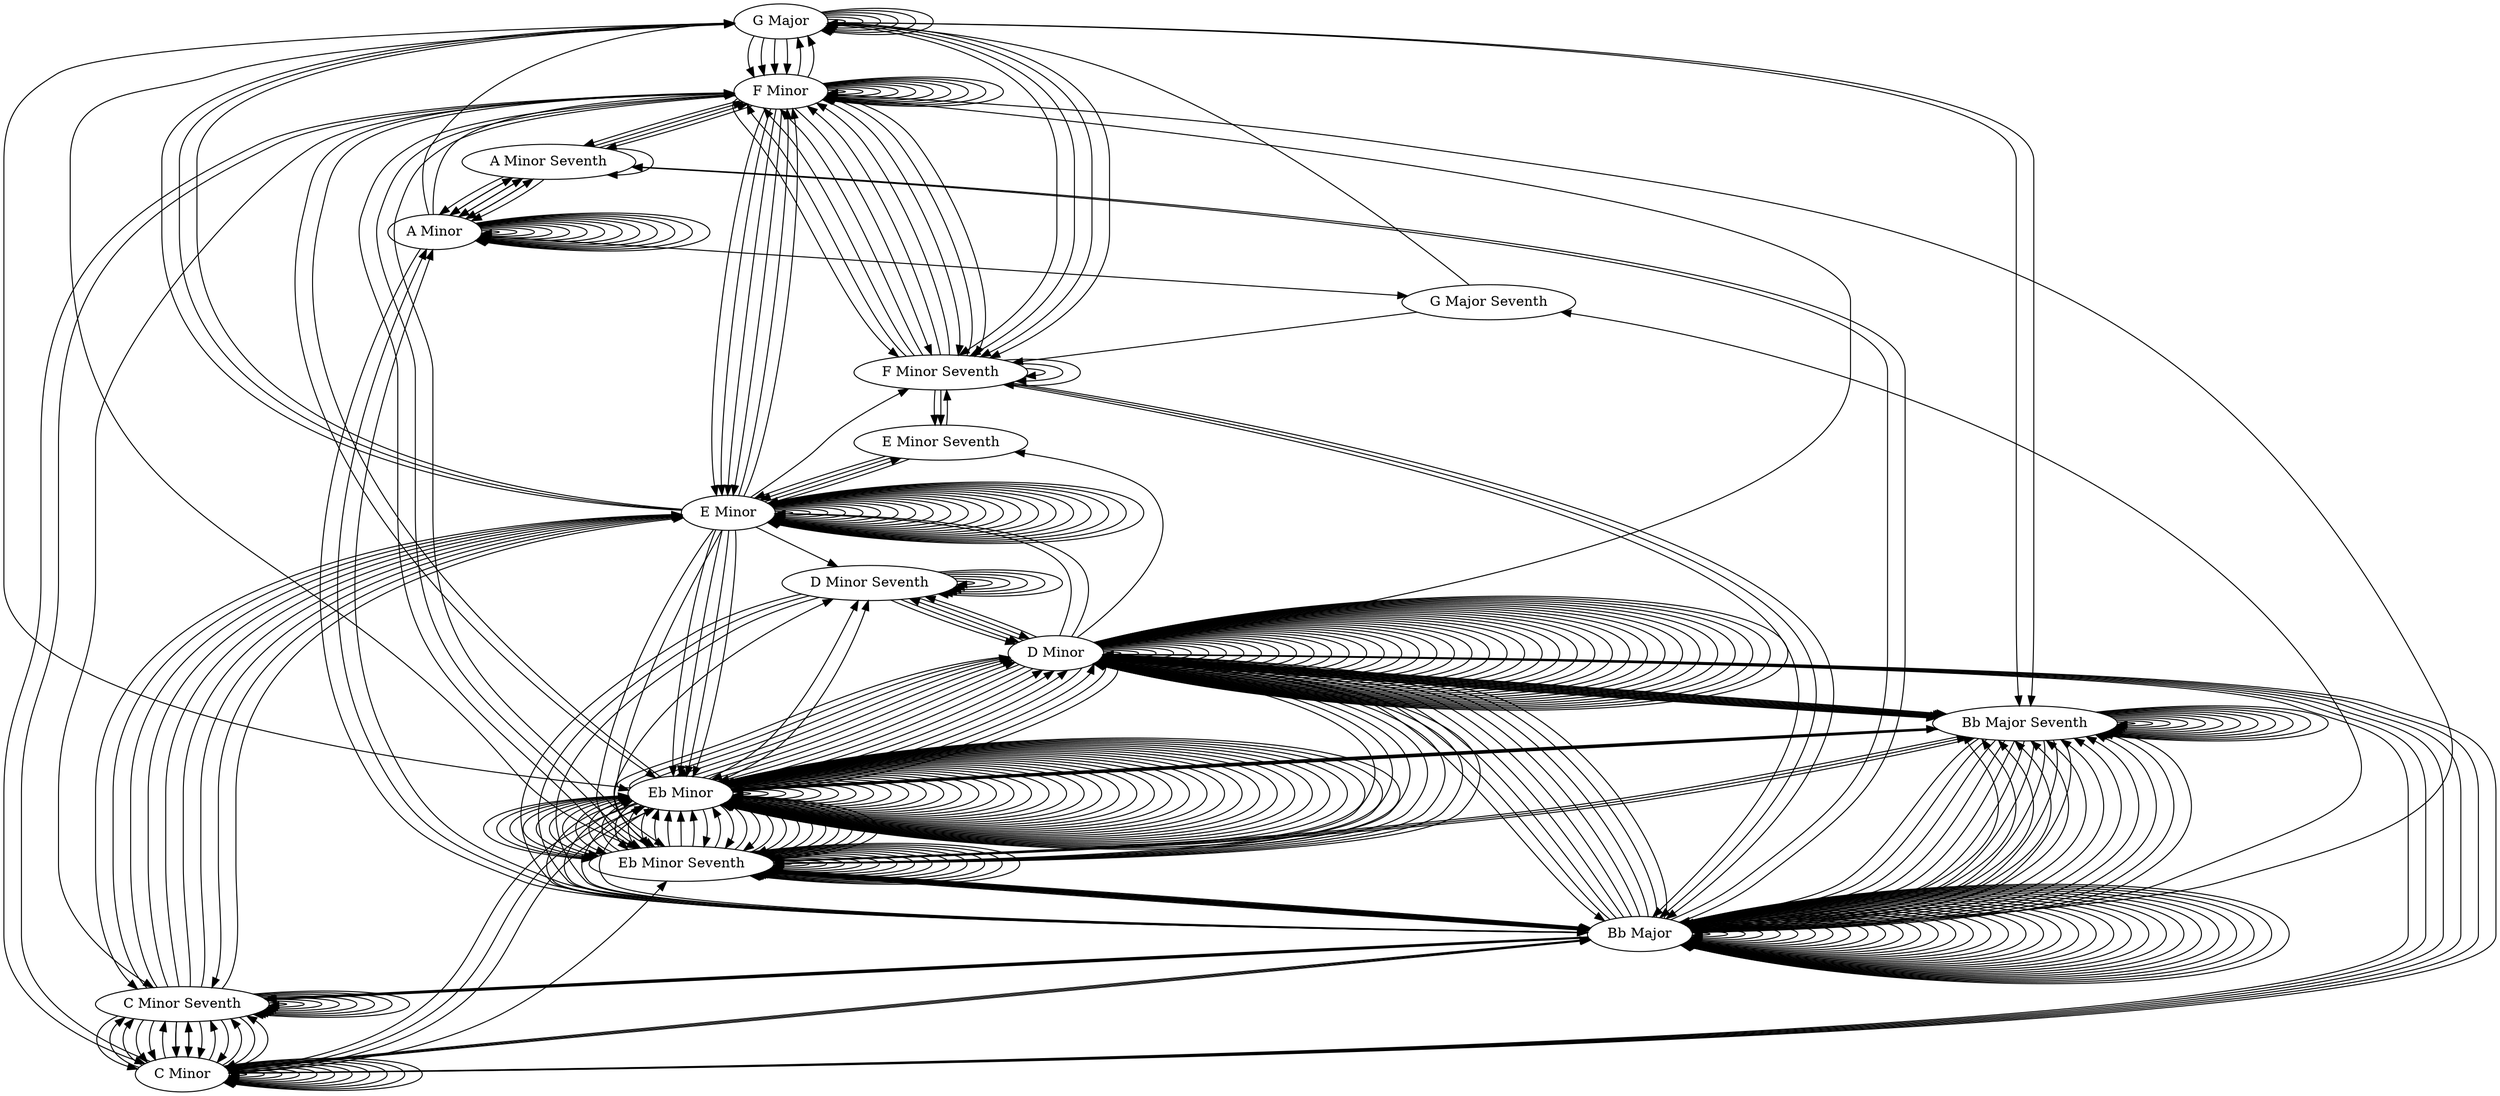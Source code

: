// Chord transitions in Song
digraph {
	"G Major"
	"G Major" -> "G Major"
	"F Minor"
	"G Major" -> "F Minor"
	"F Minor" -> "F Minor"
	"E Minor"
	"F Minor" -> "E Minor"
	"E Minor" -> "E Minor"
	"E Minor" -> "G Major"
	"G Major" -> "G Major"
	"G Major" -> "F Minor"
	"F Minor" -> "F Minor"
	"F Minor" -> "E Minor"
	"E Minor" -> "E Minor"
	"Eb Minor"
	"E Minor" -> "Eb Minor"
	"Eb Minor" -> "Eb Minor"
	"D Minor"
	"Eb Minor" -> "D Minor"
	"D Minor" -> "D Minor"
	"C Minor"
	"D Minor" -> "C Minor"
	"C Minor" -> "C Minor"
	"Bb Major"
	"C Minor" -> "Bb Major"
	"A Minor"
	"Bb Major" -> "A Minor"
	"A Minor" -> "A Minor"
	"A Minor" -> "A Minor"
	"A Minor" -> "A Minor"
	"A Minor" -> "A Minor"
	"A Minor" -> "A Minor"
	"A Minor" -> "A Minor"
	"A Minor" -> "A Minor"
	"A Minor" -> "G Major"
	"G Major" -> "G Major"
	"G Major" -> "F Minor"
	"F Minor" -> "F Minor"
	"F Minor" -> "E Minor"
	"E Minor" -> "E Minor"
	"E Minor" -> "G Major"
	"G Major" -> "G Major"
	"G Major" -> "F Minor"
	"F Minor" -> "F Minor"
	"F Minor" -> "E Minor"
	"E Minor" -> "E Minor"
	"E Minor" -> "Eb Minor"
	"Eb Minor" -> "Eb Minor"
	"Eb Minor" -> "D Minor"
	"D Minor" -> "D Minor"
	"D Minor" -> "C Minor"
	"C Minor" -> "C Minor"
	"C Minor" -> "Bb Major"
	"Bb Major" -> "Bb Major"
	"Bb Major" -> "A Minor"
	"A Minor" -> "A Minor"
	"A Minor" -> "A Minor"
	"A Minor" -> "A Minor"
	"A Minor" -> "A Minor"
	"A Minor" -> "Bb Major"
	"Bb Major" -> "Bb Major"
	"Bb Major" -> "D Minor"
	"D Minor" -> "D Minor"
	"D Minor" -> "Eb Minor"
	"Eb Minor" -> "Eb Minor"
	"Eb Minor" -> "Eb Minor"
	"Eb Minor" -> "Eb Minor"
	"Eb Minor" -> "Bb Major"
	"Bb Major" -> "Bb Major"
	"Bb Major" -> "D Minor"
	"D Minor" -> "D Minor"
	"D Minor" -> "Eb Minor"
	"Eb Minor" -> "D Minor"
	"D Minor" -> "C Minor"
	"C Minor" -> "C Minor"
	"C Minor" -> "Eb Minor"
	"Eb Minor" -> "Eb Minor"
	"Eb Minor" -> "Eb Minor"
	"Eb Minor" -> "D Minor"
	"D Minor" -> "D Minor"
	"D Minor" -> "Eb Minor"
	"Eb Minor" -> "Eb Minor"
	"Eb Minor" -> "Bb Major"
	"Bb Major" -> "Bb Major"
	"Bb Major" -> "D Minor"
	"D Minor" -> "D Minor"
	"D Minor" -> "Eb Minor"
	"Eb Minor" -> "Eb Minor"
	"Eb Minor" -> "Bb Major"
	"Bb Major" -> "D Minor"
	"D Minor" -> "Eb Minor"
	"Eb Minor" -> "D Minor"
	"D Minor" -> "C Minor"
	"C Minor" -> "Eb Minor"
	"Eb Minor" -> "Eb Minor"
	"Eb Minor" -> "Eb Minor"
	"Eb Minor Seventh"
	"Eb Minor" -> "Eb Minor Seventh"
	"Eb Minor Seventh" -> "Eb Minor"
	"Eb Minor" -> "Eb Minor"
	"Eb Minor" -> "Eb Minor"
	"Eb Minor" -> "D Minor"
	"D Minor" -> "F Minor"
	"F Minor" -> "Eb Minor"
	"Eb Minor" -> "Eb Minor"
	"Eb Minor" -> "Eb Minor"
	"Eb Minor" -> "D Minor"
	"C Minor"
	"C Minor" -> "C Minor"
	"C Minor Seventh"
	"C Minor" -> "C Minor Seventh"
	"C Minor Seventh" -> "C Minor"
	"C Minor" -> "C Minor"
	"C Minor" -> "C Minor"
	"C Minor" -> "F Minor"
	"F Minor" -> "C Minor"
	"C Minor" -> "C Minor"
	"C Minor" -> "C Minor Seventh"
	"C Minor Seventh" -> "C Minor"
	"C Minor" -> "Bb Major"
	"Bb Major" -> "Bb Major"
	"Bb Major" -> "Bb Major"
	"Bb Major" -> "Bb Major"
	"Bb Major" -> "Bb Major"
	"Bb Major" -> "Bb Major"
	"Bb Major" -> "Bb Major"
	"Bb Major" -> "Bb Major"
	"D Minor"
	"D Minor" -> "D Minor"
	"D Minor" -> "E Minor"
	"E Minor" -> "Eb Minor"
	"Eb Minor" -> "C Minor"
	"C Minor" -> "D Minor"
	"D Minor" -> "D Minor"
	"E Minor Seventh"
	"D Minor" -> "E Minor Seventh"
	"E Minor Seventh" -> "E Minor"
	"D Minor Seventh"
	"E Minor" -> "D Minor Seventh"
	"D Minor Seventh" -> "D Minor"
	"D Minor" -> "D Minor"
	"D Minor" -> "E Minor"
	"E Minor" -> "E Minor"
	"E Minor" -> "F Minor"
	"F Minor" -> "Eb Minor Seventh"
	"Eb Minor Seventh" -> "F Minor"
	"F Minor" -> "C Minor Seventh"
	"C Minor Seventh" -> "C Minor"
	"C Minor" -> "D Minor"
	"D Minor" -> "Eb Minor"
	"Eb Minor" -> "G Major"
	"F Minor Seventh"
	"G Major" -> "F Minor Seventh"
	"F Minor Seventh" -> "E Minor Seventh"
	"E Minor Seventh" -> "E Minor"
	"E Minor" -> "E Minor Seventh"
	"E Minor Seventh" -> "F Minor Seventh"
	"F Minor Seventh" -> "F Minor Seventh"
	"F Minor Seventh" -> "F Minor"
	"F Minor" -> "G Major"
	"Bb Major Seventh"
	"G Major" -> "Bb Major Seventh"
	"Bb Major Seventh" -> "Bb Major"
	"G Major Seventh"
	"Bb Major" -> "G Major Seventh"
	"G Major Seventh" -> "G Major"
	"G Major" -> "F Minor Seventh"
	"F Minor Seventh" -> "E Minor Seventh"
	"E Minor Seventh" -> "E Minor"
	"E Minor" -> "E Minor"
	"E Minor" -> "F Minor"
	"F Minor" -> "F Minor Seventh"
	"F Minor Seventh" -> "F Minor"
	"F Minor" -> "G Major"
	"G Major" -> "F Minor Seventh"
	"F Minor Seventh" -> "F Minor Seventh"
	"F Minor Seventh" -> "F Minor"
	"C Minor Seventh"
	"C Minor Seventh" -> "C Minor Seventh"
	"C Minor Seventh" -> "C Minor Seventh"
	"C Minor Seventh" -> "E Minor"
	"E Minor" -> "G Major"
	"G Major" -> "Bb Major Seventh"
	"Bb Major Seventh" -> "Bb Major Seventh"
	"Bb Major Seventh" -> "Bb Major"
	"Bb Major" -> "Bb Major"
	"A Minor Seventh"
	"Bb Major" -> "A Minor Seventh"
	"A Minor Seventh" -> "F Minor"
	"F Minor" -> "A Minor Seventh"
	"A Minor Seventh" -> "A Minor"
	"A Minor" -> "G Major Seventh"
	"G Major Seventh" -> "F Minor Seventh"
	"F Minor Seventh" -> "Bb Major"
	"Bb Major" -> "C Minor Seventh"
	"C Minor Seventh" -> "C Minor Seventh"
	"C Minor Seventh" -> "C Minor Seventh"
	"C Minor Seventh" -> "E Minor"
	"E Minor" -> "F Minor Seventh"
	"F Minor Seventh" -> "Bb Major"
	"Bb Major" -> "C Minor Seventh"
	"C Minor Seventh" -> "C Minor Seventh"
	"C Minor Seventh" -> "C Minor Seventh"
	"C Minor Seventh" -> "E Minor"
	"E Minor" -> "Eb Minor Seventh"
	"Eb Minor Seventh" -> "Eb Minor"
	"Eb Minor" -> "Eb Minor Seventh"
	"Eb Minor Seventh" -> "Eb Minor Seventh"
	"Eb Minor Seventh" -> "Eb Minor Seventh"
	"Eb Minor Seventh" -> "Eb Minor"
	"Eb Minor" -> "Eb Minor Seventh"
	"Eb Minor Seventh" -> "Eb Minor Seventh"
	"Eb Minor Seventh" -> "D Minor Seventh"
	"D Minor Seventh" -> "D Minor Seventh"
	"D Minor Seventh" -> "Bb Major"
	"Bb Major" -> "Bb Major"
	"Bb Major" -> "Bb Major"
	"Bb Major" -> "Bb Major"
	"Bb Major" -> "C Minor Seventh"
	"C Minor Seventh" -> "C Minor Seventh"
	"C Minor Seventh" -> "C Minor"
	"C Minor" -> "C Minor"
	"C Minor" -> "C Minor"
	"C Minor" -> "C Minor"
	"C Minor" -> "C Minor"
	"C Minor" -> "Eb Minor Seventh"
	"Eb Minor Seventh" -> "Bb Major"
	"Bb Major" -> "Eb Minor Seventh"
	"Eb Minor Seventh" -> "Bb Major"
	"Bb Major" -> "Bb Major"
	"Bb Major" -> "Bb Major"
	"Bb Major" -> "Bb Major"
	"Bb Major" -> "A Minor Seventh"
	"A Minor Seventh" -> "A Minor"
	"A Minor" -> "A Minor Seventh"
	"A Minor Seventh" -> "F Minor"
	"F Minor" -> "F Minor"
	"F Minor" -> "F Minor"
	"F Minor" -> "F Minor"
	"F Minor" -> "A Minor Seventh"
	"A Minor Seventh" -> "A Minor"
	"A Minor" -> "A Minor Seventh"
	"A Minor Seventh" -> "A Minor"
	"A Minor" -> "A Minor"
	"A Minor" -> "A Minor"
	"A Minor" -> "A Minor Seventh"
	"A Minor Seventh" -> "A Minor Seventh"
	"A Minor Seventh" -> "A Minor"
	"A Minor" -> "F Minor"
	"F Minor" -> "F Minor"
	"F Minor" -> "F Minor"
	"F Minor" -> "F Minor Seventh"
	"F Minor Seventh" -> "F Minor"
	"F Minor" -> "F Minor"
	"F Minor" -> "Bb Major"
	"Bb Major" -> "Bb Major"
	"Bb Major" -> "Bb Major"
	"Bb Major" -> "Bb Major Seventh"
	"Bb Major Seventh" -> "Bb Major Seventh"
	"Bb Major Seventh" -> "Bb Major Seventh"
	"Bb Major Seventh" -> "Bb Major Seventh"
	"Bb Major Seventh" -> "Bb Major"
	"Bb Major" -> "Bb Major Seventh"
	"Bb Major Seventh" -> "Bb Major Seventh"
	"Bb Major Seventh" -> "Bb Major Seventh"
	"Bb Major Seventh" -> "Bb Major Seventh"
	"Bb Major Seventh" -> "D Minor"
	"D Minor" -> "D Minor"
	"D Minor" -> "D Minor"
	"D Minor" -> "Eb Minor Seventh"
	"Eb Minor Seventh" -> "Bb Major"
	"Bb Major" -> "Bb Major"
	"Bb Major" -> "Bb Major"
	"Bb Major" -> "Bb Major"
	"Bb Major" -> "Bb Major"
	"Bb Major" -> "Eb Minor Seventh"
	"Eb Minor Seventh" -> "Bb Major"
	"Bb Major" -> "Eb Minor Seventh"
	"Eb Minor Seventh" -> "Bb Major"
	"Bb Major" -> "Bb Major Seventh"
	"Bb Major Seventh" -> "Bb Major"
	"Bb Major" -> "Bb Major Seventh"
	"Bb Major Seventh" -> "D Minor"
	"D Minor" -> "D Minor"
	"D Minor" -> "D Minor"
	"D Minor" -> "Bb Major Seventh"
	"Bb Major Seventh" -> "Bb Major"
	"Bb Major" -> "Bb Major Seventh"
	"Bb Major Seventh" -> "D Minor"
	"D Minor" -> "D Minor"
	"D Minor" -> "Eb Minor Seventh"
	"Eb Minor Seventh" -> "Eb Minor Seventh"
	"Eb Minor Seventh" -> "Eb Minor"
	"Eb Minor" -> "Eb Minor Seventh"
	"Eb Minor Seventh" -> "Eb Minor"
	"Eb Minor" -> "D Minor Seventh"
	"D Minor Seventh" -> "D Minor"
	"D Minor" -> "D Minor Seventh"
	"D Minor Seventh" -> "D Minor Seventh"
	"D Minor Seventh" -> "D Minor Seventh"
	"D Minor Seventh" -> "Bb Major"
	"Bb Major" -> "C Minor Seventh"
	"C Minor Seventh" -> "C Minor"
	"C Minor" -> "C Minor Seventh"
	"C Minor Seventh" -> "E Minor"
	"E Minor" -> "C Minor Seventh"
	"C Minor Seventh" -> "C Minor"
	"C Minor" -> "C Minor Seventh"
	"C Minor Seventh" -> "C Minor"
	"C Minor" -> "C Minor Seventh"
	"C Minor Seventh" -> "E Minor"
	"E Minor" -> "E Minor"
	"E Minor" -> "E Minor"
	"E Minor" -> "E Minor"
	"E Minor" -> "E Minor"
	"E Minor" -> "E Minor"
	"E Minor" -> "E Minor"
	"E Minor" -> "E Minor"
	"E Minor" -> "Eb Minor Seventh"
	"Eb Minor Seventh" -> "Eb Minor"
	"Eb Minor" -> "Eb Minor"
	"Eb Minor" -> "Eb Minor"
	"Eb Minor" -> "Eb Minor"
	"Eb Minor" -> "Eb Minor"
	"Eb Minor" -> "Eb Minor Seventh"
	"Eb Minor Seventh" -> "Eb Minor"
	"Eb Minor" -> "Eb Minor"
	"Eb Minor" -> "Eb Minor Seventh"
	"Eb Minor Seventh" -> "Eb Minor Seventh"
	"Eb Minor Seventh" -> "Eb Minor"
	"Eb Minor" -> "Bb Major Seventh"
	"Bb Major Seventh" -> "Bb Major"
	"Bb Major" -> "Bb Major"
	"Bb Major" -> "D Minor"
	"D Minor" -> "D Minor"
	"D Minor" -> "D Minor"
	"D Minor" -> "D Minor"
	"D Minor" -> "Eb Minor Seventh"
	"Eb Minor Seventh" -> "Eb Minor Seventh"
	"Eb Minor Seventh" -> "Eb Minor"
	"Eb Minor" -> "Eb Minor"
	"Eb Minor" -> "F Minor"
	"F Minor" -> "Eb Minor Seventh"
	"Eb Minor Seventh" -> "Eb Minor Seventh"
	"Eb Minor Seventh" -> "Eb Minor Seventh"
	"Eb Minor Seventh" -> "G Major"
	"G Major" -> "G Major"
	"G Major" -> "G Major"
	"G Major" -> "F Minor Seventh"
	"F Minor Seventh" -> "F Minor"
	"F Minor" -> "F Minor Seventh"
	"F Minor Seventh" -> "F Minor"
	"F Minor" -> "F Minor Seventh"
	"F Minor Seventh" -> "F Minor Seventh"
	"F Minor Seventh" -> "Bb Major"
	"Bb Major" -> "Bb Major"
	"Bb Major" -> "Bb Major Seventh"
	"Bb Major Seventh" -> "Bb Major"
	"Bb Major" -> "Bb Major Seventh"
	"Bb Major Seventh" -> "Bb Major"
	"Bb Major" -> "Bb Major Seventh"
	"Bb Major Seventh" -> "Bb Major Seventh"
	"Bb Major Seventh" -> "Eb Minor Seventh"
	"Eb Minor Seventh" -> "Eb Minor Seventh"
	"Eb Minor Seventh" -> "D Minor"
	"D Minor" -> "D Minor"
	"D Minor" -> "D Minor"
	"D Minor" -> "D Minor"
	"D Minor" -> "Bb Major"
	"Bb Major" -> "Bb Major"
	"Bb Major" -> "Bb Major"
	"Bb Major" -> "Bb Major"
	"Bb Major" -> "Bb Major"
	"Bb Major" -> "Eb Minor Seventh"
	"Eb Minor Seventh" -> "Eb Minor"
	"Eb Minor" -> "Bb Major"
	"Bb Major" -> "Bb Major"
	"Bb Major" -> "Eb Minor Seventh"
	"Eb Minor Seventh" -> "Eb Minor Seventh"
	"Eb Minor Seventh" -> "Bb Major"
	"Bb Major" -> "Bb Major Seventh"
	"Bb Major Seventh" -> "Bb Major Seventh"
	"Bb Major Seventh" -> "D Minor"
	"D Minor" -> "D Minor"
	"D Minor" -> "D Minor"
	"D Minor" -> "D Minor"
	"D Minor" -> "Bb Major Seventh"
	"Bb Major Seventh" -> "Bb Major"
	"Bb Major" -> "Bb Major Seventh"
	"Bb Major Seventh" -> "D Minor"
	"D Minor" -> "D Minor"
	"D Minor" -> "D Minor"
	"D Minor" -> "Eb Minor Seventh"
	"Eb Minor Seventh" -> "Eb Minor Seventh"
	"Eb Minor Seventh" -> "Eb Minor"
	"Eb Minor" -> "Eb Minor Seventh"
	"Eb Minor Seventh" -> "Eb Minor"
	"Eb Minor" -> "Eb Minor"
	"Eb Minor" -> "D Minor Seventh"
	"D Minor Seventh" -> "D Minor"
	"D Minor" -> "D Minor Seventh"
	"D Minor Seventh" -> "D Minor Seventh"
	"D Minor Seventh" -> "D Minor Seventh"
	"D Minor Seventh" -> "D Minor Seventh"
	"D Minor Seventh" -> "Bb Major"
	"Bb Major" -> "C Minor Seventh"
	"C Minor Seventh" -> "C Minor"
	"C Minor" -> "C Minor Seventh"
	"C Minor Seventh" -> "E Minor"
	"E Minor" -> "C Minor Seventh"
	"C Minor Seventh" -> "C Minor"
	"C Minor" -> "C Minor Seventh"
	"C Minor Seventh" -> "C Minor Seventh"
	"C Minor Seventh" -> "E Minor"
	"E Minor" -> "E Minor"
	"E Minor" -> "E Minor"
	"E Minor" -> "E Minor"
	"E Minor" -> "E Minor"
	"E Minor" -> "E Minor"
	"E Minor" -> "E Minor"
	"E Minor" -> "E Minor"
	"E Minor" -> "E Minor"
	"E Minor" -> "Eb Minor"
	"Eb Minor" -> "Eb Minor"
	"Eb Minor" -> "Eb Minor"
	"Eb Minor" -> "Eb Minor"
	"Eb Minor" -> "Eb Minor"
	"Eb Minor" -> "Eb Minor Seventh"
	"Eb Minor Seventh" -> "Eb Minor"
	"Eb Minor" -> "Eb Minor"
	"Eb Minor" -> "Eb Minor Seventh"
	"Eb Minor Seventh" -> "Eb Minor Seventh"
	"Eb Minor Seventh" -> "Bb Major Seventh"
	"Bb Major Seventh" -> "Bb Major"
	"Bb Major" -> "Bb Major"
	"Bb Major" -> "D Minor"
	"D Minor" -> "D Minor"
	"D Minor" -> "D Minor"
	"D Minor" -> "D Minor"
	"D Minor" -> "D Minor"
	"D Minor" -> "Bb Major Seventh"
	"Bb Major Seventh" -> "Bb Major Seventh"
	"Bb Major Seventh" -> "Eb Minor"
	"Eb Minor" -> "D Minor"
	"D Minor" -> "D Minor"
	"D Minor" -> "Eb Minor Seventh"
	"Eb Minor Seventh" -> "Eb Minor"
	"Eb Minor" -> "Eb Minor"
	"Eb Minor" -> "Eb Minor"
	"Eb Minor" -> "Eb Minor"
	"Eb Minor" -> "Eb Minor"
	"Eb Minor" -> "Eb Minor Seventh"
	"Eb Minor Seventh" -> "Eb Minor"
	"Eb Minor" -> "Eb Minor"
	"Eb Minor" -> "Eb Minor Seventh"
	"Eb Minor Seventh" -> "Eb Minor Seventh"
	"Eb Minor Seventh" -> "Eb Minor"
	"Eb Minor" -> "Bb Major Seventh"
	"Bb Major Seventh" -> "Bb Major"
	"Bb Major" -> "Bb Major"
	"Bb Major" -> "D Minor"
	"D Minor" -> "D Minor"
	"D Minor" -> "D Minor"
	"D Minor" -> "D Minor"
	"D Minor" -> "Bb Major Seventh"
	"Bb Major Seventh" -> "Bb Major Seventh"
	"Bb Major Seventh" -> "Eb Minor"
	"Eb Minor" -> "D Minor"
	"D Minor" -> "D Minor"
	"D Minor" -> "Eb Minor Seventh"
	"Eb Minor Seventh" -> "Eb Minor"
	"Eb Minor" -> "Eb Minor"
	"Eb Minor" -> "Eb Minor"
	"Eb Minor" -> "Eb Minor"
	"Eb Minor" -> "Eb Minor"
	"Eb Minor" -> "Eb Minor Seventh"
	"Eb Minor Seventh" -> "Eb Minor"
	"Eb Minor" -> "Eb Minor"
	"Eb Minor" -> "Eb Minor"
	"Eb Minor" -> "Eb Minor Seventh"
	"Eb Minor Seventh" -> "Eb Minor Seventh"
	"Eb Minor Seventh" -> "Bb Major Seventh"
	"Bb Major Seventh" -> "Bb Major"
	"Bb Major" -> "Bb Major"
	"Bb Major" -> "D Minor"
	"D Minor" -> "D Minor"
	"D Minor" -> "D Minor"
	"D Minor" -> "D Minor"
	"D Minor" -> "D Minor"
	"D Minor" -> "Bb Major Seventh"
	"Bb Major Seventh" -> "Bb Major Seventh"
	"Bb Major Seventh" -> "Eb Minor"
	"Eb Minor" -> "D Minor"
	"D Minor" -> "D Minor"
}
